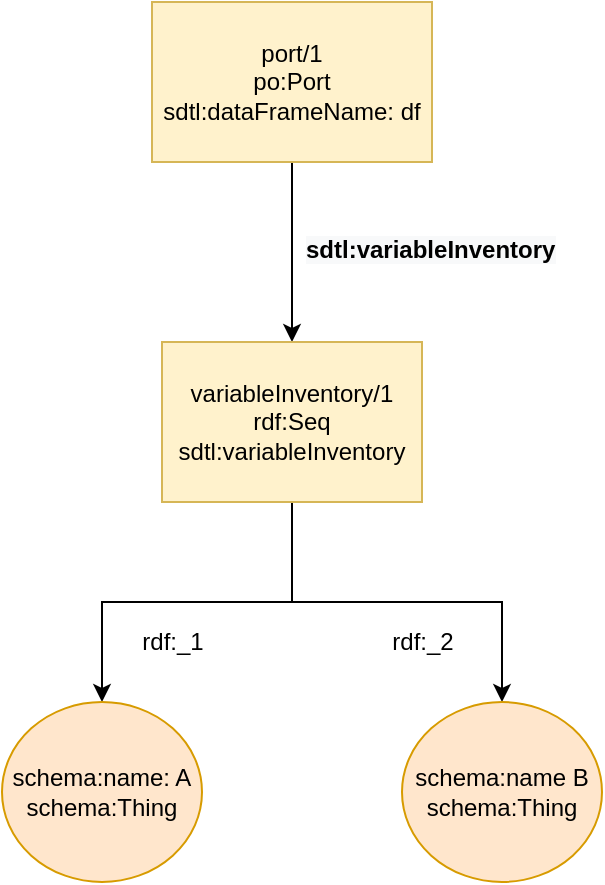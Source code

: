 <mxfile version="13.5.1" type="device"><diagram id="iCplXX8f2KhhYlR4i7kp" name="Page-1"><mxGraphModel dx="1106" dy="753" grid="1" gridSize="10" guides="1" tooltips="1" connect="1" arrows="1" fold="1" page="1" pageScale="1" pageWidth="850" pageHeight="1100" math="0" shadow="0"><root><mxCell id="0"/><mxCell id="1" parent="0"/><mxCell id="ev9AgKSR78hsJ-F3KDt3-3" value="" style="edgeStyle=orthogonalEdgeStyle;rounded=0;orthogonalLoop=1;jettySize=auto;html=1;entryX=0.5;entryY=0;entryDx=0;entryDy=0;" parent="1" source="ev9AgKSR78hsJ-F3KDt3-1" target="ev9AgKSR78hsJ-F3KDt3-8" edge="1"><mxGeometry relative="1" as="geometry"><mxPoint x="420" y="510" as="targetPoint"/></mxGeometry></mxCell><mxCell id="ev9AgKSR78hsJ-F3KDt3-1" value="port/1&lt;br&gt;po:Port&lt;br&gt;sdtl:dataFrameName: df" style="whiteSpace=wrap;html=1;aspect=fixed;fillColor=#fff2cc;strokeColor=#d6b656;" parent="1" vertex="1"><mxGeometry x="325" y="350" width="140" height="80" as="geometry"/></mxCell><mxCell id="ev9AgKSR78hsJ-F3KDt3-14" style="edgeStyle=orthogonalEdgeStyle;rounded=0;orthogonalLoop=1;jettySize=auto;html=1;exitX=0.5;exitY=1;exitDx=0;exitDy=0;" parent="1" source="ev9AgKSR78hsJ-F3KDt3-8" target="ev9AgKSR78hsJ-F3KDt3-13" edge="1"><mxGeometry relative="1" as="geometry"/></mxCell><mxCell id="ev9AgKSR78hsJ-F3KDt3-16" style="edgeStyle=orthogonalEdgeStyle;rounded=0;orthogonalLoop=1;jettySize=auto;html=1;exitX=0.5;exitY=1;exitDx=0;exitDy=0;" parent="1" source="ev9AgKSR78hsJ-F3KDt3-8" target="ev9AgKSR78hsJ-F3KDt3-15" edge="1"><mxGeometry relative="1" as="geometry"/></mxCell><mxCell id="ev9AgKSR78hsJ-F3KDt3-8" value="variableInventory/1&lt;br&gt;rdf:Seq&lt;br&gt;sdtl:variableInventory" style="whiteSpace=wrap;html=1;aspect=fixed;fillColor=#fff2cc;strokeColor=#d6b656;" parent="1" vertex="1"><mxGeometry x="330" y="520" width="130" height="80" as="geometry"/></mxCell><mxCell id="ev9AgKSR78hsJ-F3KDt3-9" value="&lt;span style=&quot;color: rgb(0 , 0 , 0) ; font-family: &amp;#34;helvetica&amp;#34; ; font-size: 12px ; font-style: normal ; letter-spacing: normal ; text-align: center ; text-indent: 0px ; text-transform: none ; word-spacing: 0px ; background-color: rgb(248 , 249 , 250) ; display: inline ; float: none&quot;&gt;&lt;b&gt;sdtl:variableInventory&lt;/b&gt;&lt;/span&gt;" style="text;whiteSpace=wrap;html=1;" parent="1" vertex="1"><mxGeometry x="400" y="460" width="120" height="30" as="geometry"/></mxCell><mxCell id="ev9AgKSR78hsJ-F3KDt3-13" value="schema:name: A&lt;br&gt;schema:Thing" style="ellipse;whiteSpace=wrap;html=1;aspect=fixed;fillColor=#ffe6cc;strokeColor=#d79b00;" parent="1" vertex="1"><mxGeometry x="250" y="700" width="100" height="90" as="geometry"/></mxCell><mxCell id="ev9AgKSR78hsJ-F3KDt3-15" value="schema:name B&lt;br&gt;&lt;span&gt;schema:Thing&lt;/span&gt;" style="ellipse;whiteSpace=wrap;html=1;aspect=fixed;fillColor=#ffe6cc;strokeColor=#d79b00;" parent="1" vertex="1"><mxGeometry x="450" y="700" width="100" height="90" as="geometry"/></mxCell><mxCell id="ev9AgKSR78hsJ-F3KDt3-19" value="rdf:_1" style="text;html=1;align=center;verticalAlign=middle;resizable=0;points=[];autosize=1;" parent="1" vertex="1"><mxGeometry x="310" y="660" width="50" height="20" as="geometry"/></mxCell><mxCell id="ev9AgKSR78hsJ-F3KDt3-20" value="rdf:_2" style="text;html=1;align=center;verticalAlign=middle;resizable=0;points=[];autosize=1;" parent="1" vertex="1"><mxGeometry x="435" y="660" width="50" height="20" as="geometry"/></mxCell></root></mxGraphModel></diagram></mxfile>